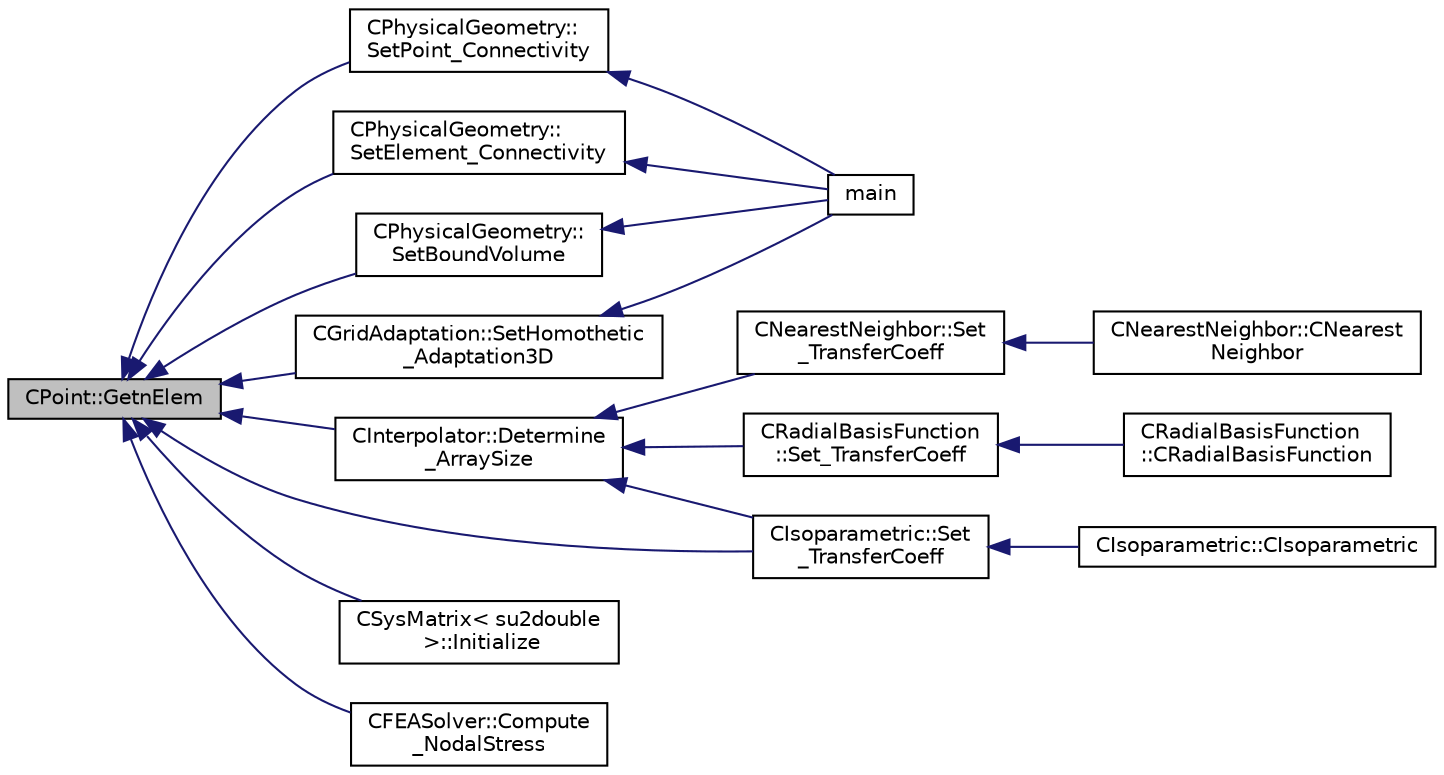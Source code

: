 digraph "CPoint::GetnElem"
{
  edge [fontname="Helvetica",fontsize="10",labelfontname="Helvetica",labelfontsize="10"];
  node [fontname="Helvetica",fontsize="10",shape=record];
  rankdir="LR";
  Node1302 [label="CPoint::GetnElem",height=0.2,width=0.4,color="black", fillcolor="grey75", style="filled", fontcolor="black"];
  Node1302 -> Node1303 [dir="back",color="midnightblue",fontsize="10",style="solid",fontname="Helvetica"];
  Node1303 [label="CPhysicalGeometry::\lSetPoint_Connectivity",height=0.2,width=0.4,color="black", fillcolor="white", style="filled",URL="$class_c_physical_geometry.html#a020eaa2b1ab4b05cb3bd7896ea2bb657",tooltip="Set points which surround a point. "];
  Node1303 -> Node1304 [dir="back",color="midnightblue",fontsize="10",style="solid",fontname="Helvetica"];
  Node1304 [label="main",height=0.2,width=0.4,color="black", fillcolor="white", style="filled",URL="$_s_u2___m_s_h_8cpp.html#a0ddf1224851353fc92bfbff6f499fa97"];
  Node1302 -> Node1305 [dir="back",color="midnightblue",fontsize="10",style="solid",fontname="Helvetica"];
  Node1305 [label="CPhysicalGeometry::\lSetElement_Connectivity",height=0.2,width=0.4,color="black", fillcolor="white", style="filled",URL="$class_c_physical_geometry.html#a1d2928a8458030d593acda3bd75d9cec",tooltip="Set elements which surround an element. "];
  Node1305 -> Node1304 [dir="back",color="midnightblue",fontsize="10",style="solid",fontname="Helvetica"];
  Node1302 -> Node1306 [dir="back",color="midnightblue",fontsize="10",style="solid",fontname="Helvetica"];
  Node1306 [label="CPhysicalGeometry::\lSetBoundVolume",height=0.2,width=0.4,color="black", fillcolor="white", style="filled",URL="$class_c_physical_geometry.html#a33ea4a8ac4f136bd835b702a509d7d99",tooltip="Set the volume element associated to each boundary element. "];
  Node1306 -> Node1304 [dir="back",color="midnightblue",fontsize="10",style="solid",fontname="Helvetica"];
  Node1302 -> Node1307 [dir="back",color="midnightblue",fontsize="10",style="solid",fontname="Helvetica"];
  Node1307 [label="CGridAdaptation::SetHomothetic\l_Adaptation3D",height=0.2,width=0.4,color="black", fillcolor="white", style="filled",URL="$class_c_grid_adaptation.html#a9f2b95697dbf07724fae0b65e19323b7",tooltip="Do a complete adaptation of the computational grid using a homothetic technique (3D). "];
  Node1307 -> Node1304 [dir="back",color="midnightblue",fontsize="10",style="solid",fontname="Helvetica"];
  Node1302 -> Node1308 [dir="back",color="midnightblue",fontsize="10",style="solid",fontname="Helvetica"];
  Node1308 [label="CInterpolator::Determine\l_ArraySize",height=0.2,width=0.4,color="black", fillcolor="white", style="filled",URL="$class_c_interpolator.html#a9e320a9ed782dd9aa75afee58bfe683f",tooltip="Determine array sizes used to collect and send coordinate and global point information. "];
  Node1308 -> Node1309 [dir="back",color="midnightblue",fontsize="10",style="solid",fontname="Helvetica"];
  Node1309 [label="CNearestNeighbor::Set\l_TransferCoeff",height=0.2,width=0.4,color="black", fillcolor="white", style="filled",URL="$class_c_nearest_neighbor.html#a0b3fe23b89f2a19c25d4d3eaeca0b322",tooltip="Set up transfer matrix defining relation between two meshes. "];
  Node1309 -> Node1310 [dir="back",color="midnightblue",fontsize="10",style="solid",fontname="Helvetica"];
  Node1310 [label="CNearestNeighbor::CNearest\lNeighbor",height=0.2,width=0.4,color="black", fillcolor="white", style="filled",URL="$class_c_nearest_neighbor.html#a04b3ab16218eb4da6122c25fd1c01d41",tooltip="Constructor of the class. "];
  Node1308 -> Node1311 [dir="back",color="midnightblue",fontsize="10",style="solid",fontname="Helvetica"];
  Node1311 [label="CIsoparametric::Set\l_TransferCoeff",height=0.2,width=0.4,color="black", fillcolor="white", style="filled",URL="$class_c_isoparametric.html#ad5d5a03e5de530698f9fb1baf8ba583c",tooltip="Set up transfer matrix defining relation between two meshes. "];
  Node1311 -> Node1312 [dir="back",color="midnightblue",fontsize="10",style="solid",fontname="Helvetica"];
  Node1312 [label="CIsoparametric::CIsoparametric",height=0.2,width=0.4,color="black", fillcolor="white", style="filled",URL="$class_c_isoparametric.html#a2b63c225b190b0ffcb16332ea9f18a3b",tooltip="Constructor of the class. "];
  Node1308 -> Node1313 [dir="back",color="midnightblue",fontsize="10",style="solid",fontname="Helvetica"];
  Node1313 [label="CRadialBasisFunction\l::Set_TransferCoeff",height=0.2,width=0.4,color="black", fillcolor="white", style="filled",URL="$class_c_radial_basis_function.html#a913cab8d07b872d2b545fd1b8c0c91d3",tooltip="Set up transfer matrix defining relation between two meshes. "];
  Node1313 -> Node1314 [dir="back",color="midnightblue",fontsize="10",style="solid",fontname="Helvetica"];
  Node1314 [label="CRadialBasisFunction\l::CRadialBasisFunction",height=0.2,width=0.4,color="black", fillcolor="white", style="filled",URL="$class_c_radial_basis_function.html#a390e7399b8fd35938449c1da47a79321",tooltip="Constructor of the class. "];
  Node1302 -> Node1311 [dir="back",color="midnightblue",fontsize="10",style="solid",fontname="Helvetica"];
  Node1302 -> Node1315 [dir="back",color="midnightblue",fontsize="10",style="solid",fontname="Helvetica"];
  Node1315 [label="CSysMatrix\< su2double\l \>::Initialize",height=0.2,width=0.4,color="black", fillcolor="white", style="filled",URL="$class_c_sys_matrix.html#a26223555fd7147cfd6309a8030d40209",tooltip="Initializes sparse matrix system. "];
  Node1302 -> Node1316 [dir="back",color="midnightblue",fontsize="10",style="solid",fontname="Helvetica"];
  Node1316 [label="CFEASolver::Compute\l_NodalStress",height=0.2,width=0.4,color="black", fillcolor="white", style="filled",URL="$class_c_f_e_a_solver.html#a62ca6eda046cfa13437ce136aa27dfee",tooltip="Compute the stress at the nodes for output purposes. "];
}
